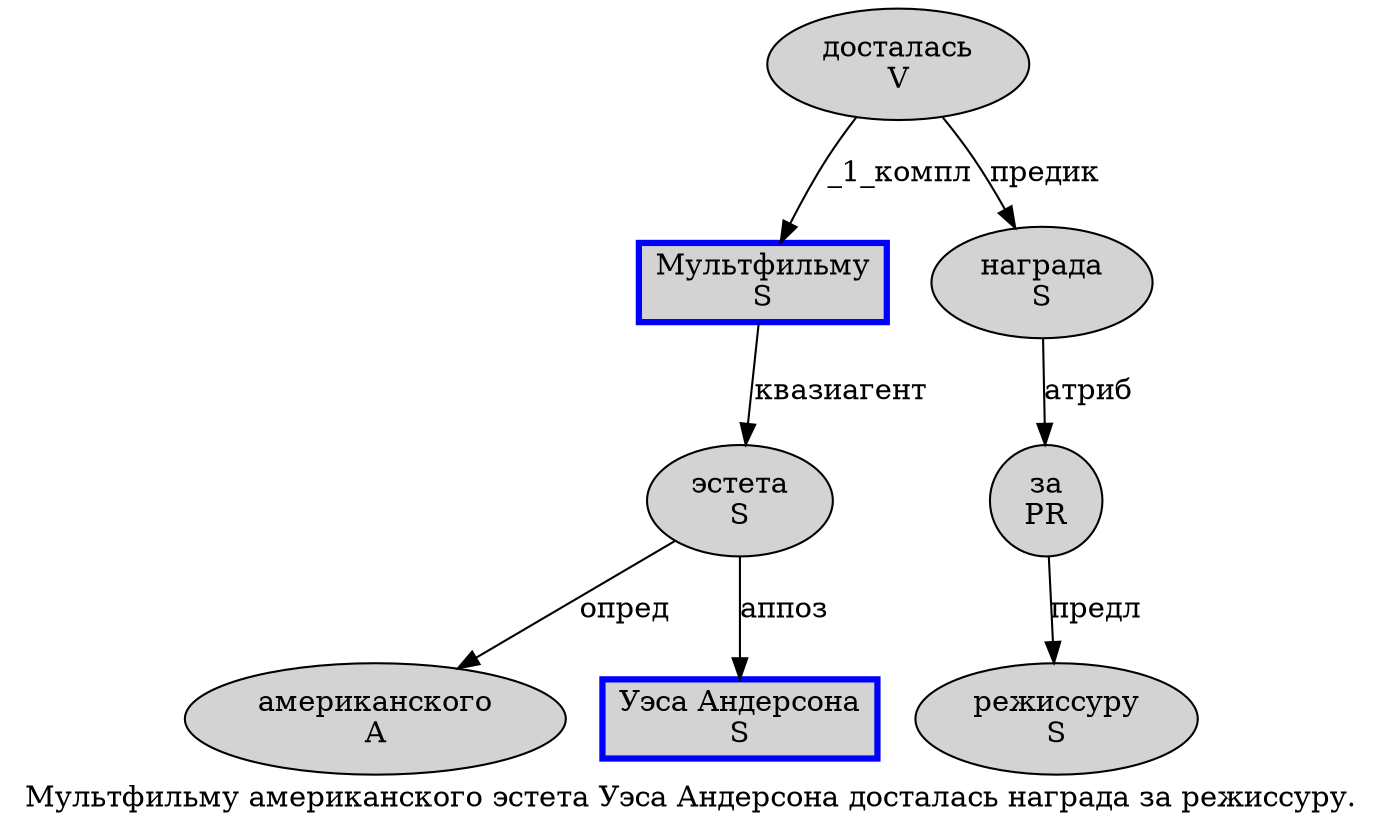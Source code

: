 digraph SENTENCE_1488 {
	graph [label="Мультфильму американского эстета Уэса Андерсона досталась награда за режиссуру."]
	node [style=filled]
		0 [label="Мультфильму
S" color=blue fillcolor=lightgray penwidth=3 shape=box]
		1 [label="американского
A" color="" fillcolor=lightgray penwidth=1 shape=ellipse]
		2 [label="эстета
S" color="" fillcolor=lightgray penwidth=1 shape=ellipse]
		3 [label="Уэса Андерсона
S" color=blue fillcolor=lightgray penwidth=3 shape=box]
		4 [label="досталась
V" color="" fillcolor=lightgray penwidth=1 shape=ellipse]
		5 [label="награда
S" color="" fillcolor=lightgray penwidth=1 shape=ellipse]
		6 [label="за
PR" color="" fillcolor=lightgray penwidth=1 shape=ellipse]
		7 [label="режиссуру
S" color="" fillcolor=lightgray penwidth=1 shape=ellipse]
			5 -> 6 [label="атриб"]
			4 -> 0 [label="_1_компл"]
			4 -> 5 [label="предик"]
			0 -> 2 [label="квазиагент"]
			2 -> 1 [label="опред"]
			2 -> 3 [label="аппоз"]
			6 -> 7 [label="предл"]
}